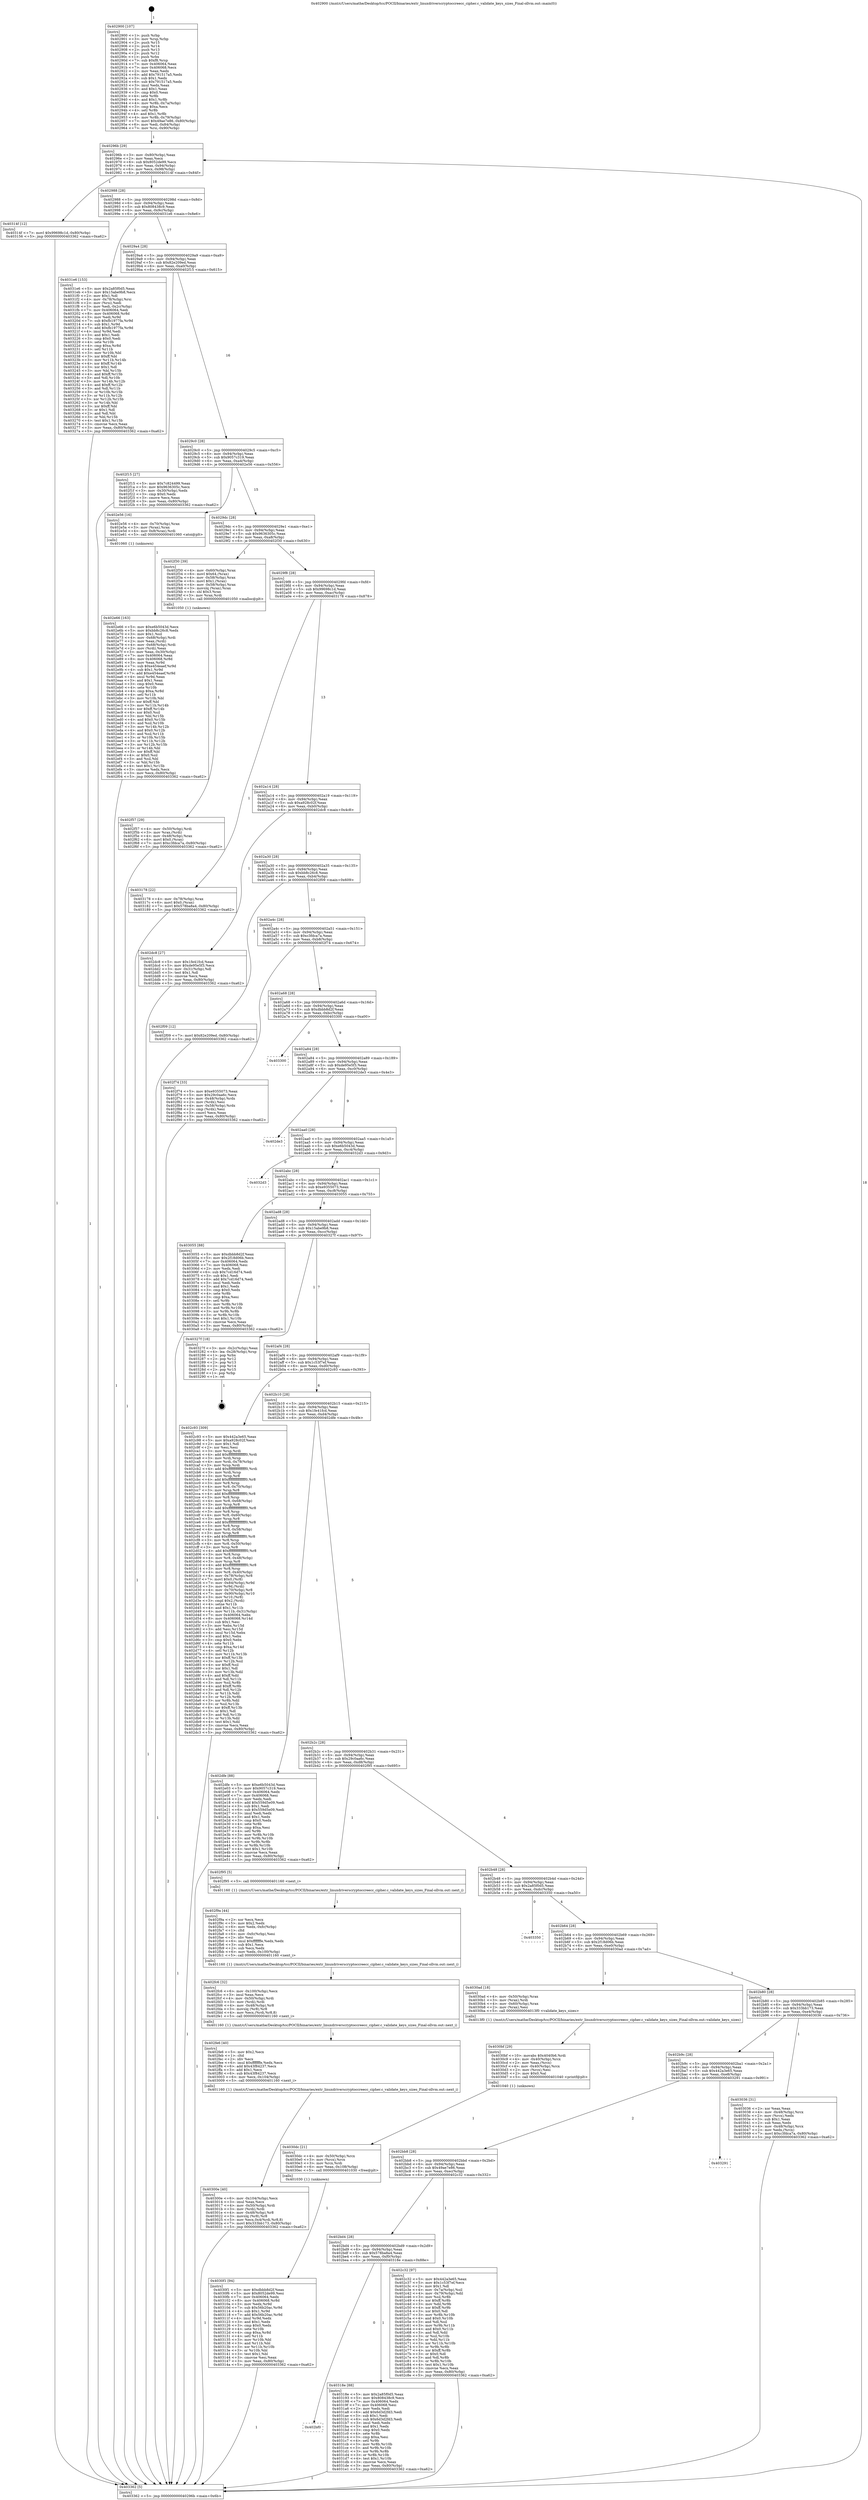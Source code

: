 digraph "0x402900" {
  label = "0x402900 (/mnt/c/Users/mathe/Desktop/tcc/POCII/binaries/extr_linuxdriverscryptoccreecc_cipher.c_validate_keys_sizes_Final-ollvm.out::main(0))"
  labelloc = "t"
  node[shape=record]

  Entry [label="",width=0.3,height=0.3,shape=circle,fillcolor=black,style=filled]
  "0x40296b" [label="{
     0x40296b [29]\l
     | [instrs]\l
     &nbsp;&nbsp;0x40296b \<+3\>: mov -0x80(%rbp),%eax\l
     &nbsp;&nbsp;0x40296e \<+2\>: mov %eax,%ecx\l
     &nbsp;&nbsp;0x402970 \<+6\>: sub $0x8052de99,%ecx\l
     &nbsp;&nbsp;0x402976 \<+6\>: mov %eax,-0x94(%rbp)\l
     &nbsp;&nbsp;0x40297c \<+6\>: mov %ecx,-0x98(%rbp)\l
     &nbsp;&nbsp;0x402982 \<+6\>: je 000000000040314f \<main+0x84f\>\l
  }"]
  "0x40314f" [label="{
     0x40314f [12]\l
     | [instrs]\l
     &nbsp;&nbsp;0x40314f \<+7\>: movl $0x99698c1d,-0x80(%rbp)\l
     &nbsp;&nbsp;0x403156 \<+5\>: jmp 0000000000403362 \<main+0xa62\>\l
  }"]
  "0x402988" [label="{
     0x402988 [28]\l
     | [instrs]\l
     &nbsp;&nbsp;0x402988 \<+5\>: jmp 000000000040298d \<main+0x8d\>\l
     &nbsp;&nbsp;0x40298d \<+6\>: mov -0x94(%rbp),%eax\l
     &nbsp;&nbsp;0x402993 \<+5\>: sub $0x808438c9,%eax\l
     &nbsp;&nbsp;0x402998 \<+6\>: mov %eax,-0x9c(%rbp)\l
     &nbsp;&nbsp;0x40299e \<+6\>: je 00000000004031e6 \<main+0x8e6\>\l
  }"]
  Exit [label="",width=0.3,height=0.3,shape=circle,fillcolor=black,style=filled,peripheries=2]
  "0x4031e6" [label="{
     0x4031e6 [153]\l
     | [instrs]\l
     &nbsp;&nbsp;0x4031e6 \<+5\>: mov $0x2a85f0d5,%eax\l
     &nbsp;&nbsp;0x4031eb \<+5\>: mov $0x15abe9b8,%ecx\l
     &nbsp;&nbsp;0x4031f0 \<+2\>: mov $0x1,%dl\l
     &nbsp;&nbsp;0x4031f2 \<+4\>: mov -0x78(%rbp),%rsi\l
     &nbsp;&nbsp;0x4031f6 \<+2\>: mov (%rsi),%edi\l
     &nbsp;&nbsp;0x4031f8 \<+3\>: mov %edi,-0x2c(%rbp)\l
     &nbsp;&nbsp;0x4031fb \<+7\>: mov 0x406064,%edi\l
     &nbsp;&nbsp;0x403202 \<+8\>: mov 0x406068,%r8d\l
     &nbsp;&nbsp;0x40320a \<+3\>: mov %edi,%r9d\l
     &nbsp;&nbsp;0x40320d \<+7\>: sub $0xfb1977fa,%r9d\l
     &nbsp;&nbsp;0x403214 \<+4\>: sub $0x1,%r9d\l
     &nbsp;&nbsp;0x403218 \<+7\>: add $0xfb1977fa,%r9d\l
     &nbsp;&nbsp;0x40321f \<+4\>: imul %r9d,%edi\l
     &nbsp;&nbsp;0x403223 \<+3\>: and $0x1,%edi\l
     &nbsp;&nbsp;0x403226 \<+3\>: cmp $0x0,%edi\l
     &nbsp;&nbsp;0x403229 \<+4\>: sete %r10b\l
     &nbsp;&nbsp;0x40322d \<+4\>: cmp $0xa,%r8d\l
     &nbsp;&nbsp;0x403231 \<+4\>: setl %r11b\l
     &nbsp;&nbsp;0x403235 \<+3\>: mov %r10b,%bl\l
     &nbsp;&nbsp;0x403238 \<+3\>: xor $0xff,%bl\l
     &nbsp;&nbsp;0x40323b \<+3\>: mov %r11b,%r14b\l
     &nbsp;&nbsp;0x40323e \<+4\>: xor $0xff,%r14b\l
     &nbsp;&nbsp;0x403242 \<+3\>: xor $0x1,%dl\l
     &nbsp;&nbsp;0x403245 \<+3\>: mov %bl,%r15b\l
     &nbsp;&nbsp;0x403248 \<+4\>: and $0xff,%r15b\l
     &nbsp;&nbsp;0x40324c \<+3\>: and %dl,%r10b\l
     &nbsp;&nbsp;0x40324f \<+3\>: mov %r14b,%r12b\l
     &nbsp;&nbsp;0x403252 \<+4\>: and $0xff,%r12b\l
     &nbsp;&nbsp;0x403256 \<+3\>: and %dl,%r11b\l
     &nbsp;&nbsp;0x403259 \<+3\>: or %r10b,%r15b\l
     &nbsp;&nbsp;0x40325c \<+3\>: or %r11b,%r12b\l
     &nbsp;&nbsp;0x40325f \<+3\>: xor %r12b,%r15b\l
     &nbsp;&nbsp;0x403262 \<+3\>: or %r14b,%bl\l
     &nbsp;&nbsp;0x403265 \<+3\>: xor $0xff,%bl\l
     &nbsp;&nbsp;0x403268 \<+3\>: or $0x1,%dl\l
     &nbsp;&nbsp;0x40326b \<+2\>: and %dl,%bl\l
     &nbsp;&nbsp;0x40326d \<+3\>: or %bl,%r15b\l
     &nbsp;&nbsp;0x403270 \<+4\>: test $0x1,%r15b\l
     &nbsp;&nbsp;0x403274 \<+3\>: cmovne %ecx,%eax\l
     &nbsp;&nbsp;0x403277 \<+3\>: mov %eax,-0x80(%rbp)\l
     &nbsp;&nbsp;0x40327a \<+5\>: jmp 0000000000403362 \<main+0xa62\>\l
  }"]
  "0x4029a4" [label="{
     0x4029a4 [28]\l
     | [instrs]\l
     &nbsp;&nbsp;0x4029a4 \<+5\>: jmp 00000000004029a9 \<main+0xa9\>\l
     &nbsp;&nbsp;0x4029a9 \<+6\>: mov -0x94(%rbp),%eax\l
     &nbsp;&nbsp;0x4029af \<+5\>: sub $0x82e209ed,%eax\l
     &nbsp;&nbsp;0x4029b4 \<+6\>: mov %eax,-0xa0(%rbp)\l
     &nbsp;&nbsp;0x4029ba \<+6\>: je 0000000000402f15 \<main+0x615\>\l
  }"]
  "0x402bf0" [label="{
     0x402bf0\l
  }", style=dashed]
  "0x402f15" [label="{
     0x402f15 [27]\l
     | [instrs]\l
     &nbsp;&nbsp;0x402f15 \<+5\>: mov $0x7c824499,%eax\l
     &nbsp;&nbsp;0x402f1a \<+5\>: mov $0x9636305c,%ecx\l
     &nbsp;&nbsp;0x402f1f \<+3\>: mov -0x30(%rbp),%edx\l
     &nbsp;&nbsp;0x402f22 \<+3\>: cmp $0x0,%edx\l
     &nbsp;&nbsp;0x402f25 \<+3\>: cmove %ecx,%eax\l
     &nbsp;&nbsp;0x402f28 \<+3\>: mov %eax,-0x80(%rbp)\l
     &nbsp;&nbsp;0x402f2b \<+5\>: jmp 0000000000403362 \<main+0xa62\>\l
  }"]
  "0x4029c0" [label="{
     0x4029c0 [28]\l
     | [instrs]\l
     &nbsp;&nbsp;0x4029c0 \<+5\>: jmp 00000000004029c5 \<main+0xc5\>\l
     &nbsp;&nbsp;0x4029c5 \<+6\>: mov -0x94(%rbp),%eax\l
     &nbsp;&nbsp;0x4029cb \<+5\>: sub $0x9057c319,%eax\l
     &nbsp;&nbsp;0x4029d0 \<+6\>: mov %eax,-0xa4(%rbp)\l
     &nbsp;&nbsp;0x4029d6 \<+6\>: je 0000000000402e56 \<main+0x556\>\l
  }"]
  "0x40318e" [label="{
     0x40318e [88]\l
     | [instrs]\l
     &nbsp;&nbsp;0x40318e \<+5\>: mov $0x2a85f0d5,%eax\l
     &nbsp;&nbsp;0x403193 \<+5\>: mov $0x808438c9,%ecx\l
     &nbsp;&nbsp;0x403198 \<+7\>: mov 0x406064,%edx\l
     &nbsp;&nbsp;0x40319f \<+7\>: mov 0x406068,%esi\l
     &nbsp;&nbsp;0x4031a6 \<+2\>: mov %edx,%edi\l
     &nbsp;&nbsp;0x4031a8 \<+6\>: add $0x6d3d2fd3,%edi\l
     &nbsp;&nbsp;0x4031ae \<+3\>: sub $0x1,%edi\l
     &nbsp;&nbsp;0x4031b1 \<+6\>: sub $0x6d3d2fd3,%edi\l
     &nbsp;&nbsp;0x4031b7 \<+3\>: imul %edi,%edx\l
     &nbsp;&nbsp;0x4031ba \<+3\>: and $0x1,%edx\l
     &nbsp;&nbsp;0x4031bd \<+3\>: cmp $0x0,%edx\l
     &nbsp;&nbsp;0x4031c0 \<+4\>: sete %r8b\l
     &nbsp;&nbsp;0x4031c4 \<+3\>: cmp $0xa,%esi\l
     &nbsp;&nbsp;0x4031c7 \<+4\>: setl %r9b\l
     &nbsp;&nbsp;0x4031cb \<+3\>: mov %r8b,%r10b\l
     &nbsp;&nbsp;0x4031ce \<+3\>: and %r9b,%r10b\l
     &nbsp;&nbsp;0x4031d1 \<+3\>: xor %r9b,%r8b\l
     &nbsp;&nbsp;0x4031d4 \<+3\>: or %r8b,%r10b\l
     &nbsp;&nbsp;0x4031d7 \<+4\>: test $0x1,%r10b\l
     &nbsp;&nbsp;0x4031db \<+3\>: cmovne %ecx,%eax\l
     &nbsp;&nbsp;0x4031de \<+3\>: mov %eax,-0x80(%rbp)\l
     &nbsp;&nbsp;0x4031e1 \<+5\>: jmp 0000000000403362 \<main+0xa62\>\l
  }"]
  "0x402e56" [label="{
     0x402e56 [16]\l
     | [instrs]\l
     &nbsp;&nbsp;0x402e56 \<+4\>: mov -0x70(%rbp),%rax\l
     &nbsp;&nbsp;0x402e5a \<+3\>: mov (%rax),%rax\l
     &nbsp;&nbsp;0x402e5d \<+4\>: mov 0x8(%rax),%rdi\l
     &nbsp;&nbsp;0x402e61 \<+5\>: call 0000000000401060 \<atoi@plt\>\l
     | [calls]\l
     &nbsp;&nbsp;0x401060 \{1\} (unknown)\l
  }"]
  "0x4029dc" [label="{
     0x4029dc [28]\l
     | [instrs]\l
     &nbsp;&nbsp;0x4029dc \<+5\>: jmp 00000000004029e1 \<main+0xe1\>\l
     &nbsp;&nbsp;0x4029e1 \<+6\>: mov -0x94(%rbp),%eax\l
     &nbsp;&nbsp;0x4029e7 \<+5\>: sub $0x9636305c,%eax\l
     &nbsp;&nbsp;0x4029ec \<+6\>: mov %eax,-0xa8(%rbp)\l
     &nbsp;&nbsp;0x4029f2 \<+6\>: je 0000000000402f30 \<main+0x630\>\l
  }"]
  "0x4030f1" [label="{
     0x4030f1 [94]\l
     | [instrs]\l
     &nbsp;&nbsp;0x4030f1 \<+5\>: mov $0xdbbb8d2f,%eax\l
     &nbsp;&nbsp;0x4030f6 \<+5\>: mov $0x8052de99,%esi\l
     &nbsp;&nbsp;0x4030fb \<+7\>: mov 0x406064,%edx\l
     &nbsp;&nbsp;0x403102 \<+8\>: mov 0x406068,%r8d\l
     &nbsp;&nbsp;0x40310a \<+3\>: mov %edx,%r9d\l
     &nbsp;&nbsp;0x40310d \<+7\>: sub $0x56b20ac,%r9d\l
     &nbsp;&nbsp;0x403114 \<+4\>: sub $0x1,%r9d\l
     &nbsp;&nbsp;0x403118 \<+7\>: add $0x56b20ac,%r9d\l
     &nbsp;&nbsp;0x40311f \<+4\>: imul %r9d,%edx\l
     &nbsp;&nbsp;0x403123 \<+3\>: and $0x1,%edx\l
     &nbsp;&nbsp;0x403126 \<+3\>: cmp $0x0,%edx\l
     &nbsp;&nbsp;0x403129 \<+4\>: sete %r10b\l
     &nbsp;&nbsp;0x40312d \<+4\>: cmp $0xa,%r8d\l
     &nbsp;&nbsp;0x403131 \<+4\>: setl %r11b\l
     &nbsp;&nbsp;0x403135 \<+3\>: mov %r10b,%bl\l
     &nbsp;&nbsp;0x403138 \<+3\>: and %r11b,%bl\l
     &nbsp;&nbsp;0x40313b \<+3\>: xor %r11b,%r10b\l
     &nbsp;&nbsp;0x40313e \<+3\>: or %r10b,%bl\l
     &nbsp;&nbsp;0x403141 \<+3\>: test $0x1,%bl\l
     &nbsp;&nbsp;0x403144 \<+3\>: cmovne %esi,%eax\l
     &nbsp;&nbsp;0x403147 \<+3\>: mov %eax,-0x80(%rbp)\l
     &nbsp;&nbsp;0x40314a \<+5\>: jmp 0000000000403362 \<main+0xa62\>\l
  }"]
  "0x402f30" [label="{
     0x402f30 [39]\l
     | [instrs]\l
     &nbsp;&nbsp;0x402f30 \<+4\>: mov -0x60(%rbp),%rax\l
     &nbsp;&nbsp;0x402f34 \<+6\>: movl $0x64,(%rax)\l
     &nbsp;&nbsp;0x402f3a \<+4\>: mov -0x58(%rbp),%rax\l
     &nbsp;&nbsp;0x402f3e \<+6\>: movl $0x1,(%rax)\l
     &nbsp;&nbsp;0x402f44 \<+4\>: mov -0x58(%rbp),%rax\l
     &nbsp;&nbsp;0x402f48 \<+3\>: movslq (%rax),%rax\l
     &nbsp;&nbsp;0x402f4b \<+4\>: shl $0x3,%rax\l
     &nbsp;&nbsp;0x402f4f \<+3\>: mov %rax,%rdi\l
     &nbsp;&nbsp;0x402f52 \<+5\>: call 0000000000401050 \<malloc@plt\>\l
     | [calls]\l
     &nbsp;&nbsp;0x401050 \{1\} (unknown)\l
  }"]
  "0x4029f8" [label="{
     0x4029f8 [28]\l
     | [instrs]\l
     &nbsp;&nbsp;0x4029f8 \<+5\>: jmp 00000000004029fd \<main+0xfd\>\l
     &nbsp;&nbsp;0x4029fd \<+6\>: mov -0x94(%rbp),%eax\l
     &nbsp;&nbsp;0x402a03 \<+5\>: sub $0x99698c1d,%eax\l
     &nbsp;&nbsp;0x402a08 \<+6\>: mov %eax,-0xac(%rbp)\l
     &nbsp;&nbsp;0x402a0e \<+6\>: je 0000000000403178 \<main+0x878\>\l
  }"]
  "0x4030dc" [label="{
     0x4030dc [21]\l
     | [instrs]\l
     &nbsp;&nbsp;0x4030dc \<+4\>: mov -0x50(%rbp),%rcx\l
     &nbsp;&nbsp;0x4030e0 \<+3\>: mov (%rcx),%rcx\l
     &nbsp;&nbsp;0x4030e3 \<+3\>: mov %rcx,%rdi\l
     &nbsp;&nbsp;0x4030e6 \<+6\>: mov %eax,-0x108(%rbp)\l
     &nbsp;&nbsp;0x4030ec \<+5\>: call 0000000000401030 \<free@plt\>\l
     | [calls]\l
     &nbsp;&nbsp;0x401030 \{1\} (unknown)\l
  }"]
  "0x403178" [label="{
     0x403178 [22]\l
     | [instrs]\l
     &nbsp;&nbsp;0x403178 \<+4\>: mov -0x78(%rbp),%rax\l
     &nbsp;&nbsp;0x40317c \<+6\>: movl $0x0,(%rax)\l
     &nbsp;&nbsp;0x403182 \<+7\>: movl $0x578ba8a4,-0x80(%rbp)\l
     &nbsp;&nbsp;0x403189 \<+5\>: jmp 0000000000403362 \<main+0xa62\>\l
  }"]
  "0x402a14" [label="{
     0x402a14 [28]\l
     | [instrs]\l
     &nbsp;&nbsp;0x402a14 \<+5\>: jmp 0000000000402a19 \<main+0x119\>\l
     &nbsp;&nbsp;0x402a19 \<+6\>: mov -0x94(%rbp),%eax\l
     &nbsp;&nbsp;0x402a1f \<+5\>: sub $0xa928c02f,%eax\l
     &nbsp;&nbsp;0x402a24 \<+6\>: mov %eax,-0xb0(%rbp)\l
     &nbsp;&nbsp;0x402a2a \<+6\>: je 0000000000402dc8 \<main+0x4c8\>\l
  }"]
  "0x4030bf" [label="{
     0x4030bf [29]\l
     | [instrs]\l
     &nbsp;&nbsp;0x4030bf \<+10\>: movabs $0x4040b6,%rdi\l
     &nbsp;&nbsp;0x4030c9 \<+4\>: mov -0x40(%rbp),%rcx\l
     &nbsp;&nbsp;0x4030cd \<+2\>: mov %eax,(%rcx)\l
     &nbsp;&nbsp;0x4030cf \<+4\>: mov -0x40(%rbp),%rcx\l
     &nbsp;&nbsp;0x4030d3 \<+2\>: mov (%rcx),%esi\l
     &nbsp;&nbsp;0x4030d5 \<+2\>: mov $0x0,%al\l
     &nbsp;&nbsp;0x4030d7 \<+5\>: call 0000000000401040 \<printf@plt\>\l
     | [calls]\l
     &nbsp;&nbsp;0x401040 \{1\} (unknown)\l
  }"]
  "0x402dc8" [label="{
     0x402dc8 [27]\l
     | [instrs]\l
     &nbsp;&nbsp;0x402dc8 \<+5\>: mov $0x1fe41fcd,%eax\l
     &nbsp;&nbsp;0x402dcd \<+5\>: mov $0xde95e5f3,%ecx\l
     &nbsp;&nbsp;0x402dd2 \<+3\>: mov -0x31(%rbp),%dl\l
     &nbsp;&nbsp;0x402dd5 \<+3\>: test $0x1,%dl\l
     &nbsp;&nbsp;0x402dd8 \<+3\>: cmovne %ecx,%eax\l
     &nbsp;&nbsp;0x402ddb \<+3\>: mov %eax,-0x80(%rbp)\l
     &nbsp;&nbsp;0x402dde \<+5\>: jmp 0000000000403362 \<main+0xa62\>\l
  }"]
  "0x402a30" [label="{
     0x402a30 [28]\l
     | [instrs]\l
     &nbsp;&nbsp;0x402a30 \<+5\>: jmp 0000000000402a35 \<main+0x135\>\l
     &nbsp;&nbsp;0x402a35 \<+6\>: mov -0x94(%rbp),%eax\l
     &nbsp;&nbsp;0x402a3b \<+5\>: sub $0xbb8c26c8,%eax\l
     &nbsp;&nbsp;0x402a40 \<+6\>: mov %eax,-0xb4(%rbp)\l
     &nbsp;&nbsp;0x402a46 \<+6\>: je 0000000000402f09 \<main+0x609\>\l
  }"]
  "0x40300e" [label="{
     0x40300e [40]\l
     | [instrs]\l
     &nbsp;&nbsp;0x40300e \<+6\>: mov -0x104(%rbp),%ecx\l
     &nbsp;&nbsp;0x403014 \<+3\>: imul %eax,%ecx\l
     &nbsp;&nbsp;0x403017 \<+4\>: mov -0x50(%rbp),%rdi\l
     &nbsp;&nbsp;0x40301b \<+3\>: mov (%rdi),%rdi\l
     &nbsp;&nbsp;0x40301e \<+4\>: mov -0x48(%rbp),%r8\l
     &nbsp;&nbsp;0x403022 \<+3\>: movslq (%r8),%r8\l
     &nbsp;&nbsp;0x403025 \<+5\>: mov %ecx,0x4(%rdi,%r8,8)\l
     &nbsp;&nbsp;0x40302a \<+7\>: movl $0x333bb173,-0x80(%rbp)\l
     &nbsp;&nbsp;0x403031 \<+5\>: jmp 0000000000403362 \<main+0xa62\>\l
  }"]
  "0x402f09" [label="{
     0x402f09 [12]\l
     | [instrs]\l
     &nbsp;&nbsp;0x402f09 \<+7\>: movl $0x82e209ed,-0x80(%rbp)\l
     &nbsp;&nbsp;0x402f10 \<+5\>: jmp 0000000000403362 \<main+0xa62\>\l
  }"]
  "0x402a4c" [label="{
     0x402a4c [28]\l
     | [instrs]\l
     &nbsp;&nbsp;0x402a4c \<+5\>: jmp 0000000000402a51 \<main+0x151\>\l
     &nbsp;&nbsp;0x402a51 \<+6\>: mov -0x94(%rbp),%eax\l
     &nbsp;&nbsp;0x402a57 \<+5\>: sub $0xc3fdca7a,%eax\l
     &nbsp;&nbsp;0x402a5c \<+6\>: mov %eax,-0xb8(%rbp)\l
     &nbsp;&nbsp;0x402a62 \<+6\>: je 0000000000402f74 \<main+0x674\>\l
  }"]
  "0x402fe6" [label="{
     0x402fe6 [40]\l
     | [instrs]\l
     &nbsp;&nbsp;0x402fe6 \<+5\>: mov $0x2,%ecx\l
     &nbsp;&nbsp;0x402feb \<+1\>: cltd\l
     &nbsp;&nbsp;0x402fec \<+2\>: idiv %ecx\l
     &nbsp;&nbsp;0x402fee \<+6\>: imul $0xfffffffe,%edx,%ecx\l
     &nbsp;&nbsp;0x402ff4 \<+6\>: add $0x43f84237,%ecx\l
     &nbsp;&nbsp;0x402ffa \<+3\>: add $0x1,%ecx\l
     &nbsp;&nbsp;0x402ffd \<+6\>: sub $0x43f84237,%ecx\l
     &nbsp;&nbsp;0x403003 \<+6\>: mov %ecx,-0x104(%rbp)\l
     &nbsp;&nbsp;0x403009 \<+5\>: call 0000000000401160 \<next_i\>\l
     | [calls]\l
     &nbsp;&nbsp;0x401160 \{1\} (/mnt/c/Users/mathe/Desktop/tcc/POCII/binaries/extr_linuxdriverscryptoccreecc_cipher.c_validate_keys_sizes_Final-ollvm.out::next_i)\l
  }"]
  "0x402f74" [label="{
     0x402f74 [33]\l
     | [instrs]\l
     &nbsp;&nbsp;0x402f74 \<+5\>: mov $0xe9355073,%eax\l
     &nbsp;&nbsp;0x402f79 \<+5\>: mov $0x29c0aa6c,%ecx\l
     &nbsp;&nbsp;0x402f7e \<+4\>: mov -0x48(%rbp),%rdx\l
     &nbsp;&nbsp;0x402f82 \<+2\>: mov (%rdx),%esi\l
     &nbsp;&nbsp;0x402f84 \<+4\>: mov -0x58(%rbp),%rdx\l
     &nbsp;&nbsp;0x402f88 \<+2\>: cmp (%rdx),%esi\l
     &nbsp;&nbsp;0x402f8a \<+3\>: cmovl %ecx,%eax\l
     &nbsp;&nbsp;0x402f8d \<+3\>: mov %eax,-0x80(%rbp)\l
     &nbsp;&nbsp;0x402f90 \<+5\>: jmp 0000000000403362 \<main+0xa62\>\l
  }"]
  "0x402a68" [label="{
     0x402a68 [28]\l
     | [instrs]\l
     &nbsp;&nbsp;0x402a68 \<+5\>: jmp 0000000000402a6d \<main+0x16d\>\l
     &nbsp;&nbsp;0x402a6d \<+6\>: mov -0x94(%rbp),%eax\l
     &nbsp;&nbsp;0x402a73 \<+5\>: sub $0xdbbb8d2f,%eax\l
     &nbsp;&nbsp;0x402a78 \<+6\>: mov %eax,-0xbc(%rbp)\l
     &nbsp;&nbsp;0x402a7e \<+6\>: je 0000000000403300 \<main+0xa00\>\l
  }"]
  "0x402fc6" [label="{
     0x402fc6 [32]\l
     | [instrs]\l
     &nbsp;&nbsp;0x402fc6 \<+6\>: mov -0x100(%rbp),%ecx\l
     &nbsp;&nbsp;0x402fcc \<+3\>: imul %eax,%ecx\l
     &nbsp;&nbsp;0x402fcf \<+4\>: mov -0x50(%rbp),%rdi\l
     &nbsp;&nbsp;0x402fd3 \<+3\>: mov (%rdi),%rdi\l
     &nbsp;&nbsp;0x402fd6 \<+4\>: mov -0x48(%rbp),%r8\l
     &nbsp;&nbsp;0x402fda \<+3\>: movslq (%r8),%r8\l
     &nbsp;&nbsp;0x402fdd \<+4\>: mov %ecx,(%rdi,%r8,8)\l
     &nbsp;&nbsp;0x402fe1 \<+5\>: call 0000000000401160 \<next_i\>\l
     | [calls]\l
     &nbsp;&nbsp;0x401160 \{1\} (/mnt/c/Users/mathe/Desktop/tcc/POCII/binaries/extr_linuxdriverscryptoccreecc_cipher.c_validate_keys_sizes_Final-ollvm.out::next_i)\l
  }"]
  "0x403300" [label="{
     0x403300\l
  }", style=dashed]
  "0x402a84" [label="{
     0x402a84 [28]\l
     | [instrs]\l
     &nbsp;&nbsp;0x402a84 \<+5\>: jmp 0000000000402a89 \<main+0x189\>\l
     &nbsp;&nbsp;0x402a89 \<+6\>: mov -0x94(%rbp),%eax\l
     &nbsp;&nbsp;0x402a8f \<+5\>: sub $0xde95e5f3,%eax\l
     &nbsp;&nbsp;0x402a94 \<+6\>: mov %eax,-0xc0(%rbp)\l
     &nbsp;&nbsp;0x402a9a \<+6\>: je 0000000000402de3 \<main+0x4e3\>\l
  }"]
  "0x402f9a" [label="{
     0x402f9a [44]\l
     | [instrs]\l
     &nbsp;&nbsp;0x402f9a \<+2\>: xor %ecx,%ecx\l
     &nbsp;&nbsp;0x402f9c \<+5\>: mov $0x2,%edx\l
     &nbsp;&nbsp;0x402fa1 \<+6\>: mov %edx,-0xfc(%rbp)\l
     &nbsp;&nbsp;0x402fa7 \<+1\>: cltd\l
     &nbsp;&nbsp;0x402fa8 \<+6\>: mov -0xfc(%rbp),%esi\l
     &nbsp;&nbsp;0x402fae \<+2\>: idiv %esi\l
     &nbsp;&nbsp;0x402fb0 \<+6\>: imul $0xfffffffe,%edx,%edx\l
     &nbsp;&nbsp;0x402fb6 \<+3\>: sub $0x1,%ecx\l
     &nbsp;&nbsp;0x402fb9 \<+2\>: sub %ecx,%edx\l
     &nbsp;&nbsp;0x402fbb \<+6\>: mov %edx,-0x100(%rbp)\l
     &nbsp;&nbsp;0x402fc1 \<+5\>: call 0000000000401160 \<next_i\>\l
     | [calls]\l
     &nbsp;&nbsp;0x401160 \{1\} (/mnt/c/Users/mathe/Desktop/tcc/POCII/binaries/extr_linuxdriverscryptoccreecc_cipher.c_validate_keys_sizes_Final-ollvm.out::next_i)\l
  }"]
  "0x402de3" [label="{
     0x402de3\l
  }", style=dashed]
  "0x402aa0" [label="{
     0x402aa0 [28]\l
     | [instrs]\l
     &nbsp;&nbsp;0x402aa0 \<+5\>: jmp 0000000000402aa5 \<main+0x1a5\>\l
     &nbsp;&nbsp;0x402aa5 \<+6\>: mov -0x94(%rbp),%eax\l
     &nbsp;&nbsp;0x402aab \<+5\>: sub $0xe6b5043d,%eax\l
     &nbsp;&nbsp;0x402ab0 \<+6\>: mov %eax,-0xc4(%rbp)\l
     &nbsp;&nbsp;0x402ab6 \<+6\>: je 00000000004032d3 \<main+0x9d3\>\l
  }"]
  "0x402f57" [label="{
     0x402f57 [29]\l
     | [instrs]\l
     &nbsp;&nbsp;0x402f57 \<+4\>: mov -0x50(%rbp),%rdi\l
     &nbsp;&nbsp;0x402f5b \<+3\>: mov %rax,(%rdi)\l
     &nbsp;&nbsp;0x402f5e \<+4\>: mov -0x48(%rbp),%rax\l
     &nbsp;&nbsp;0x402f62 \<+6\>: movl $0x0,(%rax)\l
     &nbsp;&nbsp;0x402f68 \<+7\>: movl $0xc3fdca7a,-0x80(%rbp)\l
     &nbsp;&nbsp;0x402f6f \<+5\>: jmp 0000000000403362 \<main+0xa62\>\l
  }"]
  "0x4032d3" [label="{
     0x4032d3\l
  }", style=dashed]
  "0x402abc" [label="{
     0x402abc [28]\l
     | [instrs]\l
     &nbsp;&nbsp;0x402abc \<+5\>: jmp 0000000000402ac1 \<main+0x1c1\>\l
     &nbsp;&nbsp;0x402ac1 \<+6\>: mov -0x94(%rbp),%eax\l
     &nbsp;&nbsp;0x402ac7 \<+5\>: sub $0xe9355073,%eax\l
     &nbsp;&nbsp;0x402acc \<+6\>: mov %eax,-0xc8(%rbp)\l
     &nbsp;&nbsp;0x402ad2 \<+6\>: je 0000000000403055 \<main+0x755\>\l
  }"]
  "0x402e66" [label="{
     0x402e66 [163]\l
     | [instrs]\l
     &nbsp;&nbsp;0x402e66 \<+5\>: mov $0xe6b5043d,%ecx\l
     &nbsp;&nbsp;0x402e6b \<+5\>: mov $0xbb8c26c8,%edx\l
     &nbsp;&nbsp;0x402e70 \<+3\>: mov $0x1,%sil\l
     &nbsp;&nbsp;0x402e73 \<+4\>: mov -0x68(%rbp),%rdi\l
     &nbsp;&nbsp;0x402e77 \<+2\>: mov %eax,(%rdi)\l
     &nbsp;&nbsp;0x402e79 \<+4\>: mov -0x68(%rbp),%rdi\l
     &nbsp;&nbsp;0x402e7d \<+2\>: mov (%rdi),%eax\l
     &nbsp;&nbsp;0x402e7f \<+3\>: mov %eax,-0x30(%rbp)\l
     &nbsp;&nbsp;0x402e82 \<+7\>: mov 0x406064,%eax\l
     &nbsp;&nbsp;0x402e89 \<+8\>: mov 0x406068,%r8d\l
     &nbsp;&nbsp;0x402e91 \<+3\>: mov %eax,%r9d\l
     &nbsp;&nbsp;0x402e94 \<+7\>: sub $0xe454eaef,%r9d\l
     &nbsp;&nbsp;0x402e9b \<+4\>: sub $0x1,%r9d\l
     &nbsp;&nbsp;0x402e9f \<+7\>: add $0xe454eaef,%r9d\l
     &nbsp;&nbsp;0x402ea6 \<+4\>: imul %r9d,%eax\l
     &nbsp;&nbsp;0x402eaa \<+3\>: and $0x1,%eax\l
     &nbsp;&nbsp;0x402ead \<+3\>: cmp $0x0,%eax\l
     &nbsp;&nbsp;0x402eb0 \<+4\>: sete %r10b\l
     &nbsp;&nbsp;0x402eb4 \<+4\>: cmp $0xa,%r8d\l
     &nbsp;&nbsp;0x402eb8 \<+4\>: setl %r11b\l
     &nbsp;&nbsp;0x402ebc \<+3\>: mov %r10b,%bl\l
     &nbsp;&nbsp;0x402ebf \<+3\>: xor $0xff,%bl\l
     &nbsp;&nbsp;0x402ec2 \<+3\>: mov %r11b,%r14b\l
     &nbsp;&nbsp;0x402ec5 \<+4\>: xor $0xff,%r14b\l
     &nbsp;&nbsp;0x402ec9 \<+4\>: xor $0x0,%sil\l
     &nbsp;&nbsp;0x402ecd \<+3\>: mov %bl,%r15b\l
     &nbsp;&nbsp;0x402ed0 \<+4\>: and $0x0,%r15b\l
     &nbsp;&nbsp;0x402ed4 \<+3\>: and %sil,%r10b\l
     &nbsp;&nbsp;0x402ed7 \<+3\>: mov %r14b,%r12b\l
     &nbsp;&nbsp;0x402eda \<+4\>: and $0x0,%r12b\l
     &nbsp;&nbsp;0x402ede \<+3\>: and %sil,%r11b\l
     &nbsp;&nbsp;0x402ee1 \<+3\>: or %r10b,%r15b\l
     &nbsp;&nbsp;0x402ee4 \<+3\>: or %r11b,%r12b\l
     &nbsp;&nbsp;0x402ee7 \<+3\>: xor %r12b,%r15b\l
     &nbsp;&nbsp;0x402eea \<+3\>: or %r14b,%bl\l
     &nbsp;&nbsp;0x402eed \<+3\>: xor $0xff,%bl\l
     &nbsp;&nbsp;0x402ef0 \<+4\>: or $0x0,%sil\l
     &nbsp;&nbsp;0x402ef4 \<+3\>: and %sil,%bl\l
     &nbsp;&nbsp;0x402ef7 \<+3\>: or %bl,%r15b\l
     &nbsp;&nbsp;0x402efa \<+4\>: test $0x1,%r15b\l
     &nbsp;&nbsp;0x402efe \<+3\>: cmovne %edx,%ecx\l
     &nbsp;&nbsp;0x402f01 \<+3\>: mov %ecx,-0x80(%rbp)\l
     &nbsp;&nbsp;0x402f04 \<+5\>: jmp 0000000000403362 \<main+0xa62\>\l
  }"]
  "0x403055" [label="{
     0x403055 [88]\l
     | [instrs]\l
     &nbsp;&nbsp;0x403055 \<+5\>: mov $0xdbbb8d2f,%eax\l
     &nbsp;&nbsp;0x40305a \<+5\>: mov $0x2f18d06b,%ecx\l
     &nbsp;&nbsp;0x40305f \<+7\>: mov 0x406064,%edx\l
     &nbsp;&nbsp;0x403066 \<+7\>: mov 0x406068,%esi\l
     &nbsp;&nbsp;0x40306d \<+2\>: mov %edx,%edi\l
     &nbsp;&nbsp;0x40306f \<+6\>: sub $0x7cd16d74,%edi\l
     &nbsp;&nbsp;0x403075 \<+3\>: sub $0x1,%edi\l
     &nbsp;&nbsp;0x403078 \<+6\>: add $0x7cd16d74,%edi\l
     &nbsp;&nbsp;0x40307e \<+3\>: imul %edi,%edx\l
     &nbsp;&nbsp;0x403081 \<+3\>: and $0x1,%edx\l
     &nbsp;&nbsp;0x403084 \<+3\>: cmp $0x0,%edx\l
     &nbsp;&nbsp;0x403087 \<+4\>: sete %r8b\l
     &nbsp;&nbsp;0x40308b \<+3\>: cmp $0xa,%esi\l
     &nbsp;&nbsp;0x40308e \<+4\>: setl %r9b\l
     &nbsp;&nbsp;0x403092 \<+3\>: mov %r8b,%r10b\l
     &nbsp;&nbsp;0x403095 \<+3\>: and %r9b,%r10b\l
     &nbsp;&nbsp;0x403098 \<+3\>: xor %r9b,%r8b\l
     &nbsp;&nbsp;0x40309b \<+3\>: or %r8b,%r10b\l
     &nbsp;&nbsp;0x40309e \<+4\>: test $0x1,%r10b\l
     &nbsp;&nbsp;0x4030a2 \<+3\>: cmovne %ecx,%eax\l
     &nbsp;&nbsp;0x4030a5 \<+3\>: mov %eax,-0x80(%rbp)\l
     &nbsp;&nbsp;0x4030a8 \<+5\>: jmp 0000000000403362 \<main+0xa62\>\l
  }"]
  "0x402ad8" [label="{
     0x402ad8 [28]\l
     | [instrs]\l
     &nbsp;&nbsp;0x402ad8 \<+5\>: jmp 0000000000402add \<main+0x1dd\>\l
     &nbsp;&nbsp;0x402add \<+6\>: mov -0x94(%rbp),%eax\l
     &nbsp;&nbsp;0x402ae3 \<+5\>: sub $0x15abe9b8,%eax\l
     &nbsp;&nbsp;0x402ae8 \<+6\>: mov %eax,-0xcc(%rbp)\l
     &nbsp;&nbsp;0x402aee \<+6\>: je 000000000040327f \<main+0x97f\>\l
  }"]
  "0x402900" [label="{
     0x402900 [107]\l
     | [instrs]\l
     &nbsp;&nbsp;0x402900 \<+1\>: push %rbp\l
     &nbsp;&nbsp;0x402901 \<+3\>: mov %rsp,%rbp\l
     &nbsp;&nbsp;0x402904 \<+2\>: push %r15\l
     &nbsp;&nbsp;0x402906 \<+2\>: push %r14\l
     &nbsp;&nbsp;0x402908 \<+2\>: push %r13\l
     &nbsp;&nbsp;0x40290a \<+2\>: push %r12\l
     &nbsp;&nbsp;0x40290c \<+1\>: push %rbx\l
     &nbsp;&nbsp;0x40290d \<+7\>: sub $0xf8,%rsp\l
     &nbsp;&nbsp;0x402914 \<+7\>: mov 0x406064,%eax\l
     &nbsp;&nbsp;0x40291b \<+7\>: mov 0x406068,%ecx\l
     &nbsp;&nbsp;0x402922 \<+2\>: mov %eax,%edx\l
     &nbsp;&nbsp;0x402924 \<+6\>: add $0x791517a5,%edx\l
     &nbsp;&nbsp;0x40292a \<+3\>: sub $0x1,%edx\l
     &nbsp;&nbsp;0x40292d \<+6\>: sub $0x791517a5,%edx\l
     &nbsp;&nbsp;0x402933 \<+3\>: imul %edx,%eax\l
     &nbsp;&nbsp;0x402936 \<+3\>: and $0x1,%eax\l
     &nbsp;&nbsp;0x402939 \<+3\>: cmp $0x0,%eax\l
     &nbsp;&nbsp;0x40293c \<+4\>: sete %r8b\l
     &nbsp;&nbsp;0x402940 \<+4\>: and $0x1,%r8b\l
     &nbsp;&nbsp;0x402944 \<+4\>: mov %r8b,-0x7a(%rbp)\l
     &nbsp;&nbsp;0x402948 \<+3\>: cmp $0xa,%ecx\l
     &nbsp;&nbsp;0x40294b \<+4\>: setl %r8b\l
     &nbsp;&nbsp;0x40294f \<+4\>: and $0x1,%r8b\l
     &nbsp;&nbsp;0x402953 \<+4\>: mov %r8b,-0x79(%rbp)\l
     &nbsp;&nbsp;0x402957 \<+7\>: movl $0x49ae7e86,-0x80(%rbp)\l
     &nbsp;&nbsp;0x40295e \<+6\>: mov %edi,-0x84(%rbp)\l
     &nbsp;&nbsp;0x402964 \<+7\>: mov %rsi,-0x90(%rbp)\l
  }"]
  "0x40327f" [label="{
     0x40327f [18]\l
     | [instrs]\l
     &nbsp;&nbsp;0x40327f \<+3\>: mov -0x2c(%rbp),%eax\l
     &nbsp;&nbsp;0x403282 \<+4\>: lea -0x28(%rbp),%rsp\l
     &nbsp;&nbsp;0x403286 \<+1\>: pop %rbx\l
     &nbsp;&nbsp;0x403287 \<+2\>: pop %r12\l
     &nbsp;&nbsp;0x403289 \<+2\>: pop %r13\l
     &nbsp;&nbsp;0x40328b \<+2\>: pop %r14\l
     &nbsp;&nbsp;0x40328d \<+2\>: pop %r15\l
     &nbsp;&nbsp;0x40328f \<+1\>: pop %rbp\l
     &nbsp;&nbsp;0x403290 \<+1\>: ret\l
  }"]
  "0x402af4" [label="{
     0x402af4 [28]\l
     | [instrs]\l
     &nbsp;&nbsp;0x402af4 \<+5\>: jmp 0000000000402af9 \<main+0x1f9\>\l
     &nbsp;&nbsp;0x402af9 \<+6\>: mov -0x94(%rbp),%eax\l
     &nbsp;&nbsp;0x402aff \<+5\>: sub $0x1c53f7ef,%eax\l
     &nbsp;&nbsp;0x402b04 \<+6\>: mov %eax,-0xd0(%rbp)\l
     &nbsp;&nbsp;0x402b0a \<+6\>: je 0000000000402c93 \<main+0x393\>\l
  }"]
  "0x403362" [label="{
     0x403362 [5]\l
     | [instrs]\l
     &nbsp;&nbsp;0x403362 \<+5\>: jmp 000000000040296b \<main+0x6b\>\l
  }"]
  "0x402c93" [label="{
     0x402c93 [309]\l
     | [instrs]\l
     &nbsp;&nbsp;0x402c93 \<+5\>: mov $0x442a3e65,%eax\l
     &nbsp;&nbsp;0x402c98 \<+5\>: mov $0xa928c02f,%ecx\l
     &nbsp;&nbsp;0x402c9d \<+2\>: mov $0x1,%dl\l
     &nbsp;&nbsp;0x402c9f \<+2\>: xor %esi,%esi\l
     &nbsp;&nbsp;0x402ca1 \<+3\>: mov %rsp,%rdi\l
     &nbsp;&nbsp;0x402ca4 \<+4\>: add $0xfffffffffffffff0,%rdi\l
     &nbsp;&nbsp;0x402ca8 \<+3\>: mov %rdi,%rsp\l
     &nbsp;&nbsp;0x402cab \<+4\>: mov %rdi,-0x78(%rbp)\l
     &nbsp;&nbsp;0x402caf \<+3\>: mov %rsp,%rdi\l
     &nbsp;&nbsp;0x402cb2 \<+4\>: add $0xfffffffffffffff0,%rdi\l
     &nbsp;&nbsp;0x402cb6 \<+3\>: mov %rdi,%rsp\l
     &nbsp;&nbsp;0x402cb9 \<+3\>: mov %rsp,%r8\l
     &nbsp;&nbsp;0x402cbc \<+4\>: add $0xfffffffffffffff0,%r8\l
     &nbsp;&nbsp;0x402cc0 \<+3\>: mov %r8,%rsp\l
     &nbsp;&nbsp;0x402cc3 \<+4\>: mov %r8,-0x70(%rbp)\l
     &nbsp;&nbsp;0x402cc7 \<+3\>: mov %rsp,%r8\l
     &nbsp;&nbsp;0x402cca \<+4\>: add $0xfffffffffffffff0,%r8\l
     &nbsp;&nbsp;0x402cce \<+3\>: mov %r8,%rsp\l
     &nbsp;&nbsp;0x402cd1 \<+4\>: mov %r8,-0x68(%rbp)\l
     &nbsp;&nbsp;0x402cd5 \<+3\>: mov %rsp,%r8\l
     &nbsp;&nbsp;0x402cd8 \<+4\>: add $0xfffffffffffffff0,%r8\l
     &nbsp;&nbsp;0x402cdc \<+3\>: mov %r8,%rsp\l
     &nbsp;&nbsp;0x402cdf \<+4\>: mov %r8,-0x60(%rbp)\l
     &nbsp;&nbsp;0x402ce3 \<+3\>: mov %rsp,%r8\l
     &nbsp;&nbsp;0x402ce6 \<+4\>: add $0xfffffffffffffff0,%r8\l
     &nbsp;&nbsp;0x402cea \<+3\>: mov %r8,%rsp\l
     &nbsp;&nbsp;0x402ced \<+4\>: mov %r8,-0x58(%rbp)\l
     &nbsp;&nbsp;0x402cf1 \<+3\>: mov %rsp,%r8\l
     &nbsp;&nbsp;0x402cf4 \<+4\>: add $0xfffffffffffffff0,%r8\l
     &nbsp;&nbsp;0x402cf8 \<+3\>: mov %r8,%rsp\l
     &nbsp;&nbsp;0x402cfb \<+4\>: mov %r8,-0x50(%rbp)\l
     &nbsp;&nbsp;0x402cff \<+3\>: mov %rsp,%r8\l
     &nbsp;&nbsp;0x402d02 \<+4\>: add $0xfffffffffffffff0,%r8\l
     &nbsp;&nbsp;0x402d06 \<+3\>: mov %r8,%rsp\l
     &nbsp;&nbsp;0x402d09 \<+4\>: mov %r8,-0x48(%rbp)\l
     &nbsp;&nbsp;0x402d0d \<+3\>: mov %rsp,%r8\l
     &nbsp;&nbsp;0x402d10 \<+4\>: add $0xfffffffffffffff0,%r8\l
     &nbsp;&nbsp;0x402d14 \<+3\>: mov %r8,%rsp\l
     &nbsp;&nbsp;0x402d17 \<+4\>: mov %r8,-0x40(%rbp)\l
     &nbsp;&nbsp;0x402d1b \<+4\>: mov -0x78(%rbp),%r8\l
     &nbsp;&nbsp;0x402d1f \<+7\>: movl $0x0,(%r8)\l
     &nbsp;&nbsp;0x402d26 \<+7\>: mov -0x84(%rbp),%r9d\l
     &nbsp;&nbsp;0x402d2d \<+3\>: mov %r9d,(%rdi)\l
     &nbsp;&nbsp;0x402d30 \<+4\>: mov -0x70(%rbp),%r8\l
     &nbsp;&nbsp;0x402d34 \<+7\>: mov -0x90(%rbp),%r10\l
     &nbsp;&nbsp;0x402d3b \<+3\>: mov %r10,(%r8)\l
     &nbsp;&nbsp;0x402d3e \<+3\>: cmpl $0x2,(%rdi)\l
     &nbsp;&nbsp;0x402d41 \<+4\>: setne %r11b\l
     &nbsp;&nbsp;0x402d45 \<+4\>: and $0x1,%r11b\l
     &nbsp;&nbsp;0x402d49 \<+4\>: mov %r11b,-0x31(%rbp)\l
     &nbsp;&nbsp;0x402d4d \<+7\>: mov 0x406064,%ebx\l
     &nbsp;&nbsp;0x402d54 \<+8\>: mov 0x406068,%r14d\l
     &nbsp;&nbsp;0x402d5c \<+3\>: sub $0x1,%esi\l
     &nbsp;&nbsp;0x402d5f \<+3\>: mov %ebx,%r15d\l
     &nbsp;&nbsp;0x402d62 \<+3\>: add %esi,%r15d\l
     &nbsp;&nbsp;0x402d65 \<+4\>: imul %r15d,%ebx\l
     &nbsp;&nbsp;0x402d69 \<+3\>: and $0x1,%ebx\l
     &nbsp;&nbsp;0x402d6c \<+3\>: cmp $0x0,%ebx\l
     &nbsp;&nbsp;0x402d6f \<+4\>: sete %r11b\l
     &nbsp;&nbsp;0x402d73 \<+4\>: cmp $0xa,%r14d\l
     &nbsp;&nbsp;0x402d77 \<+4\>: setl %r12b\l
     &nbsp;&nbsp;0x402d7b \<+3\>: mov %r11b,%r13b\l
     &nbsp;&nbsp;0x402d7e \<+4\>: xor $0xff,%r13b\l
     &nbsp;&nbsp;0x402d82 \<+3\>: mov %r12b,%sil\l
     &nbsp;&nbsp;0x402d85 \<+4\>: xor $0xff,%sil\l
     &nbsp;&nbsp;0x402d89 \<+3\>: xor $0x1,%dl\l
     &nbsp;&nbsp;0x402d8c \<+3\>: mov %r13b,%dil\l
     &nbsp;&nbsp;0x402d8f \<+4\>: and $0xff,%dil\l
     &nbsp;&nbsp;0x402d93 \<+3\>: and %dl,%r11b\l
     &nbsp;&nbsp;0x402d96 \<+3\>: mov %sil,%r8b\l
     &nbsp;&nbsp;0x402d99 \<+4\>: and $0xff,%r8b\l
     &nbsp;&nbsp;0x402d9d \<+3\>: and %dl,%r12b\l
     &nbsp;&nbsp;0x402da0 \<+3\>: or %r11b,%dil\l
     &nbsp;&nbsp;0x402da3 \<+3\>: or %r12b,%r8b\l
     &nbsp;&nbsp;0x402da6 \<+3\>: xor %r8b,%dil\l
     &nbsp;&nbsp;0x402da9 \<+3\>: or %sil,%r13b\l
     &nbsp;&nbsp;0x402dac \<+4\>: xor $0xff,%r13b\l
     &nbsp;&nbsp;0x402db0 \<+3\>: or $0x1,%dl\l
     &nbsp;&nbsp;0x402db3 \<+3\>: and %dl,%r13b\l
     &nbsp;&nbsp;0x402db6 \<+3\>: or %r13b,%dil\l
     &nbsp;&nbsp;0x402db9 \<+4\>: test $0x1,%dil\l
     &nbsp;&nbsp;0x402dbd \<+3\>: cmovne %ecx,%eax\l
     &nbsp;&nbsp;0x402dc0 \<+3\>: mov %eax,-0x80(%rbp)\l
     &nbsp;&nbsp;0x402dc3 \<+5\>: jmp 0000000000403362 \<main+0xa62\>\l
  }"]
  "0x402b10" [label="{
     0x402b10 [28]\l
     | [instrs]\l
     &nbsp;&nbsp;0x402b10 \<+5\>: jmp 0000000000402b15 \<main+0x215\>\l
     &nbsp;&nbsp;0x402b15 \<+6\>: mov -0x94(%rbp),%eax\l
     &nbsp;&nbsp;0x402b1b \<+5\>: sub $0x1fe41fcd,%eax\l
     &nbsp;&nbsp;0x402b20 \<+6\>: mov %eax,-0xd4(%rbp)\l
     &nbsp;&nbsp;0x402b26 \<+6\>: je 0000000000402dfe \<main+0x4fe\>\l
  }"]
  "0x402bd4" [label="{
     0x402bd4 [28]\l
     | [instrs]\l
     &nbsp;&nbsp;0x402bd4 \<+5\>: jmp 0000000000402bd9 \<main+0x2d9\>\l
     &nbsp;&nbsp;0x402bd9 \<+6\>: mov -0x94(%rbp),%eax\l
     &nbsp;&nbsp;0x402bdf \<+5\>: sub $0x578ba8a4,%eax\l
     &nbsp;&nbsp;0x402be4 \<+6\>: mov %eax,-0xf0(%rbp)\l
     &nbsp;&nbsp;0x402bea \<+6\>: je 000000000040318e \<main+0x88e\>\l
  }"]
  "0x402dfe" [label="{
     0x402dfe [88]\l
     | [instrs]\l
     &nbsp;&nbsp;0x402dfe \<+5\>: mov $0xe6b5043d,%eax\l
     &nbsp;&nbsp;0x402e03 \<+5\>: mov $0x9057c319,%ecx\l
     &nbsp;&nbsp;0x402e08 \<+7\>: mov 0x406064,%edx\l
     &nbsp;&nbsp;0x402e0f \<+7\>: mov 0x406068,%esi\l
     &nbsp;&nbsp;0x402e16 \<+2\>: mov %edx,%edi\l
     &nbsp;&nbsp;0x402e18 \<+6\>: add $0x559d5e09,%edi\l
     &nbsp;&nbsp;0x402e1e \<+3\>: sub $0x1,%edi\l
     &nbsp;&nbsp;0x402e21 \<+6\>: sub $0x559d5e09,%edi\l
     &nbsp;&nbsp;0x402e27 \<+3\>: imul %edi,%edx\l
     &nbsp;&nbsp;0x402e2a \<+3\>: and $0x1,%edx\l
     &nbsp;&nbsp;0x402e2d \<+3\>: cmp $0x0,%edx\l
     &nbsp;&nbsp;0x402e30 \<+4\>: sete %r8b\l
     &nbsp;&nbsp;0x402e34 \<+3\>: cmp $0xa,%esi\l
     &nbsp;&nbsp;0x402e37 \<+4\>: setl %r9b\l
     &nbsp;&nbsp;0x402e3b \<+3\>: mov %r8b,%r10b\l
     &nbsp;&nbsp;0x402e3e \<+3\>: and %r9b,%r10b\l
     &nbsp;&nbsp;0x402e41 \<+3\>: xor %r9b,%r8b\l
     &nbsp;&nbsp;0x402e44 \<+3\>: or %r8b,%r10b\l
     &nbsp;&nbsp;0x402e47 \<+4\>: test $0x1,%r10b\l
     &nbsp;&nbsp;0x402e4b \<+3\>: cmovne %ecx,%eax\l
     &nbsp;&nbsp;0x402e4e \<+3\>: mov %eax,-0x80(%rbp)\l
     &nbsp;&nbsp;0x402e51 \<+5\>: jmp 0000000000403362 \<main+0xa62\>\l
  }"]
  "0x402b2c" [label="{
     0x402b2c [28]\l
     | [instrs]\l
     &nbsp;&nbsp;0x402b2c \<+5\>: jmp 0000000000402b31 \<main+0x231\>\l
     &nbsp;&nbsp;0x402b31 \<+6\>: mov -0x94(%rbp),%eax\l
     &nbsp;&nbsp;0x402b37 \<+5\>: sub $0x29c0aa6c,%eax\l
     &nbsp;&nbsp;0x402b3c \<+6\>: mov %eax,-0xd8(%rbp)\l
     &nbsp;&nbsp;0x402b42 \<+6\>: je 0000000000402f95 \<main+0x695\>\l
  }"]
  "0x402c32" [label="{
     0x402c32 [97]\l
     | [instrs]\l
     &nbsp;&nbsp;0x402c32 \<+5\>: mov $0x442a3e65,%eax\l
     &nbsp;&nbsp;0x402c37 \<+5\>: mov $0x1c53f7ef,%ecx\l
     &nbsp;&nbsp;0x402c3c \<+2\>: mov $0x1,%dl\l
     &nbsp;&nbsp;0x402c3e \<+4\>: mov -0x7a(%rbp),%sil\l
     &nbsp;&nbsp;0x402c42 \<+4\>: mov -0x79(%rbp),%dil\l
     &nbsp;&nbsp;0x402c46 \<+3\>: mov %sil,%r8b\l
     &nbsp;&nbsp;0x402c49 \<+4\>: xor $0xff,%r8b\l
     &nbsp;&nbsp;0x402c4d \<+3\>: mov %dil,%r9b\l
     &nbsp;&nbsp;0x402c50 \<+4\>: xor $0xff,%r9b\l
     &nbsp;&nbsp;0x402c54 \<+3\>: xor $0x0,%dl\l
     &nbsp;&nbsp;0x402c57 \<+3\>: mov %r8b,%r10b\l
     &nbsp;&nbsp;0x402c5a \<+4\>: and $0x0,%r10b\l
     &nbsp;&nbsp;0x402c5e \<+3\>: and %dl,%sil\l
     &nbsp;&nbsp;0x402c61 \<+3\>: mov %r9b,%r11b\l
     &nbsp;&nbsp;0x402c64 \<+4\>: and $0x0,%r11b\l
     &nbsp;&nbsp;0x402c68 \<+3\>: and %dl,%dil\l
     &nbsp;&nbsp;0x402c6b \<+3\>: or %sil,%r10b\l
     &nbsp;&nbsp;0x402c6e \<+3\>: or %dil,%r11b\l
     &nbsp;&nbsp;0x402c71 \<+3\>: xor %r11b,%r10b\l
     &nbsp;&nbsp;0x402c74 \<+3\>: or %r9b,%r8b\l
     &nbsp;&nbsp;0x402c77 \<+4\>: xor $0xff,%r8b\l
     &nbsp;&nbsp;0x402c7b \<+3\>: or $0x0,%dl\l
     &nbsp;&nbsp;0x402c7e \<+3\>: and %dl,%r8b\l
     &nbsp;&nbsp;0x402c81 \<+3\>: or %r8b,%r10b\l
     &nbsp;&nbsp;0x402c84 \<+4\>: test $0x1,%r10b\l
     &nbsp;&nbsp;0x402c88 \<+3\>: cmovne %ecx,%eax\l
     &nbsp;&nbsp;0x402c8b \<+3\>: mov %eax,-0x80(%rbp)\l
     &nbsp;&nbsp;0x402c8e \<+5\>: jmp 0000000000403362 \<main+0xa62\>\l
  }"]
  "0x402f95" [label="{
     0x402f95 [5]\l
     | [instrs]\l
     &nbsp;&nbsp;0x402f95 \<+5\>: call 0000000000401160 \<next_i\>\l
     | [calls]\l
     &nbsp;&nbsp;0x401160 \{1\} (/mnt/c/Users/mathe/Desktop/tcc/POCII/binaries/extr_linuxdriverscryptoccreecc_cipher.c_validate_keys_sizes_Final-ollvm.out::next_i)\l
  }"]
  "0x402b48" [label="{
     0x402b48 [28]\l
     | [instrs]\l
     &nbsp;&nbsp;0x402b48 \<+5\>: jmp 0000000000402b4d \<main+0x24d\>\l
     &nbsp;&nbsp;0x402b4d \<+6\>: mov -0x94(%rbp),%eax\l
     &nbsp;&nbsp;0x402b53 \<+5\>: sub $0x2a85f0d5,%eax\l
     &nbsp;&nbsp;0x402b58 \<+6\>: mov %eax,-0xdc(%rbp)\l
     &nbsp;&nbsp;0x402b5e \<+6\>: je 0000000000403350 \<main+0xa50\>\l
  }"]
  "0x402bb8" [label="{
     0x402bb8 [28]\l
     | [instrs]\l
     &nbsp;&nbsp;0x402bb8 \<+5\>: jmp 0000000000402bbd \<main+0x2bd\>\l
     &nbsp;&nbsp;0x402bbd \<+6\>: mov -0x94(%rbp),%eax\l
     &nbsp;&nbsp;0x402bc3 \<+5\>: sub $0x49ae7e86,%eax\l
     &nbsp;&nbsp;0x402bc8 \<+6\>: mov %eax,-0xec(%rbp)\l
     &nbsp;&nbsp;0x402bce \<+6\>: je 0000000000402c32 \<main+0x332\>\l
  }"]
  "0x403350" [label="{
     0x403350\l
  }", style=dashed]
  "0x402b64" [label="{
     0x402b64 [28]\l
     | [instrs]\l
     &nbsp;&nbsp;0x402b64 \<+5\>: jmp 0000000000402b69 \<main+0x269\>\l
     &nbsp;&nbsp;0x402b69 \<+6\>: mov -0x94(%rbp),%eax\l
     &nbsp;&nbsp;0x402b6f \<+5\>: sub $0x2f18d06b,%eax\l
     &nbsp;&nbsp;0x402b74 \<+6\>: mov %eax,-0xe0(%rbp)\l
     &nbsp;&nbsp;0x402b7a \<+6\>: je 00000000004030ad \<main+0x7ad\>\l
  }"]
  "0x403291" [label="{
     0x403291\l
  }", style=dashed]
  "0x4030ad" [label="{
     0x4030ad [18]\l
     | [instrs]\l
     &nbsp;&nbsp;0x4030ad \<+4\>: mov -0x50(%rbp),%rax\l
     &nbsp;&nbsp;0x4030b1 \<+3\>: mov (%rax),%rdi\l
     &nbsp;&nbsp;0x4030b4 \<+4\>: mov -0x60(%rbp),%rax\l
     &nbsp;&nbsp;0x4030b8 \<+2\>: mov (%rax),%esi\l
     &nbsp;&nbsp;0x4030ba \<+5\>: call 00000000004013f0 \<validate_keys_sizes\>\l
     | [calls]\l
     &nbsp;&nbsp;0x4013f0 \{1\} (/mnt/c/Users/mathe/Desktop/tcc/POCII/binaries/extr_linuxdriverscryptoccreecc_cipher.c_validate_keys_sizes_Final-ollvm.out::validate_keys_sizes)\l
  }"]
  "0x402b80" [label="{
     0x402b80 [28]\l
     | [instrs]\l
     &nbsp;&nbsp;0x402b80 \<+5\>: jmp 0000000000402b85 \<main+0x285\>\l
     &nbsp;&nbsp;0x402b85 \<+6\>: mov -0x94(%rbp),%eax\l
     &nbsp;&nbsp;0x402b8b \<+5\>: sub $0x333bb173,%eax\l
     &nbsp;&nbsp;0x402b90 \<+6\>: mov %eax,-0xe4(%rbp)\l
     &nbsp;&nbsp;0x402b96 \<+6\>: je 0000000000403036 \<main+0x736\>\l
  }"]
  "0x402b9c" [label="{
     0x402b9c [28]\l
     | [instrs]\l
     &nbsp;&nbsp;0x402b9c \<+5\>: jmp 0000000000402ba1 \<main+0x2a1\>\l
     &nbsp;&nbsp;0x402ba1 \<+6\>: mov -0x94(%rbp),%eax\l
     &nbsp;&nbsp;0x402ba7 \<+5\>: sub $0x442a3e65,%eax\l
     &nbsp;&nbsp;0x402bac \<+6\>: mov %eax,-0xe8(%rbp)\l
     &nbsp;&nbsp;0x402bb2 \<+6\>: je 0000000000403291 \<main+0x991\>\l
  }"]
  "0x403036" [label="{
     0x403036 [31]\l
     | [instrs]\l
     &nbsp;&nbsp;0x403036 \<+2\>: xor %eax,%eax\l
     &nbsp;&nbsp;0x403038 \<+4\>: mov -0x48(%rbp),%rcx\l
     &nbsp;&nbsp;0x40303c \<+2\>: mov (%rcx),%edx\l
     &nbsp;&nbsp;0x40303e \<+3\>: sub $0x1,%eax\l
     &nbsp;&nbsp;0x403041 \<+2\>: sub %eax,%edx\l
     &nbsp;&nbsp;0x403043 \<+4\>: mov -0x48(%rbp),%rcx\l
     &nbsp;&nbsp;0x403047 \<+2\>: mov %edx,(%rcx)\l
     &nbsp;&nbsp;0x403049 \<+7\>: movl $0xc3fdca7a,-0x80(%rbp)\l
     &nbsp;&nbsp;0x403050 \<+5\>: jmp 0000000000403362 \<main+0xa62\>\l
  }"]
  Entry -> "0x402900" [label=" 1"]
  "0x40296b" -> "0x40314f" [label=" 1"]
  "0x40296b" -> "0x402988" [label=" 18"]
  "0x40327f" -> Exit [label=" 1"]
  "0x402988" -> "0x4031e6" [label=" 1"]
  "0x402988" -> "0x4029a4" [label=" 17"]
  "0x4031e6" -> "0x403362" [label=" 1"]
  "0x4029a4" -> "0x402f15" [label=" 1"]
  "0x4029a4" -> "0x4029c0" [label=" 16"]
  "0x40318e" -> "0x403362" [label=" 1"]
  "0x4029c0" -> "0x402e56" [label=" 1"]
  "0x4029c0" -> "0x4029dc" [label=" 15"]
  "0x402bd4" -> "0x402bf0" [label=" 0"]
  "0x4029dc" -> "0x402f30" [label=" 1"]
  "0x4029dc" -> "0x4029f8" [label=" 14"]
  "0x402bd4" -> "0x40318e" [label=" 1"]
  "0x4029f8" -> "0x403178" [label=" 1"]
  "0x4029f8" -> "0x402a14" [label=" 13"]
  "0x403178" -> "0x403362" [label=" 1"]
  "0x402a14" -> "0x402dc8" [label=" 1"]
  "0x402a14" -> "0x402a30" [label=" 12"]
  "0x40314f" -> "0x403362" [label=" 1"]
  "0x402a30" -> "0x402f09" [label=" 1"]
  "0x402a30" -> "0x402a4c" [label=" 11"]
  "0x4030f1" -> "0x403362" [label=" 1"]
  "0x402a4c" -> "0x402f74" [label=" 2"]
  "0x402a4c" -> "0x402a68" [label=" 9"]
  "0x4030dc" -> "0x4030f1" [label=" 1"]
  "0x402a68" -> "0x403300" [label=" 0"]
  "0x402a68" -> "0x402a84" [label=" 9"]
  "0x4030bf" -> "0x4030dc" [label=" 1"]
  "0x402a84" -> "0x402de3" [label=" 0"]
  "0x402a84" -> "0x402aa0" [label=" 9"]
  "0x4030ad" -> "0x4030bf" [label=" 1"]
  "0x402aa0" -> "0x4032d3" [label=" 0"]
  "0x402aa0" -> "0x402abc" [label=" 9"]
  "0x403055" -> "0x403362" [label=" 1"]
  "0x402abc" -> "0x403055" [label=" 1"]
  "0x402abc" -> "0x402ad8" [label=" 8"]
  "0x403036" -> "0x403362" [label=" 1"]
  "0x402ad8" -> "0x40327f" [label=" 1"]
  "0x402ad8" -> "0x402af4" [label=" 7"]
  "0x402fe6" -> "0x40300e" [label=" 1"]
  "0x402af4" -> "0x402c93" [label=" 1"]
  "0x402af4" -> "0x402b10" [label=" 6"]
  "0x402fc6" -> "0x402fe6" [label=" 1"]
  "0x402b10" -> "0x402dfe" [label=" 1"]
  "0x402b10" -> "0x402b2c" [label=" 5"]
  "0x402f9a" -> "0x402fc6" [label=" 1"]
  "0x402b2c" -> "0x402f95" [label=" 1"]
  "0x402b2c" -> "0x402b48" [label=" 4"]
  "0x402f95" -> "0x402f9a" [label=" 1"]
  "0x402b48" -> "0x403350" [label=" 0"]
  "0x402b48" -> "0x402b64" [label=" 4"]
  "0x402f57" -> "0x403362" [label=" 1"]
  "0x402b64" -> "0x4030ad" [label=" 1"]
  "0x402b64" -> "0x402b80" [label=" 3"]
  "0x402f30" -> "0x402f57" [label=" 1"]
  "0x402b80" -> "0x403036" [label=" 1"]
  "0x402b80" -> "0x402b9c" [label=" 2"]
  "0x402f15" -> "0x403362" [label=" 1"]
  "0x402b9c" -> "0x403291" [label=" 0"]
  "0x402b9c" -> "0x402bb8" [label=" 2"]
  "0x402f74" -> "0x403362" [label=" 2"]
  "0x402bb8" -> "0x402c32" [label=" 1"]
  "0x402bb8" -> "0x402bd4" [label=" 1"]
  "0x402c32" -> "0x403362" [label=" 1"]
  "0x402900" -> "0x40296b" [label=" 1"]
  "0x403362" -> "0x40296b" [label=" 18"]
  "0x40300e" -> "0x403362" [label=" 1"]
  "0x402c93" -> "0x403362" [label=" 1"]
  "0x402dc8" -> "0x403362" [label=" 1"]
  "0x402dfe" -> "0x403362" [label=" 1"]
  "0x402e56" -> "0x402e66" [label=" 1"]
  "0x402e66" -> "0x403362" [label=" 1"]
  "0x402f09" -> "0x403362" [label=" 1"]
}
